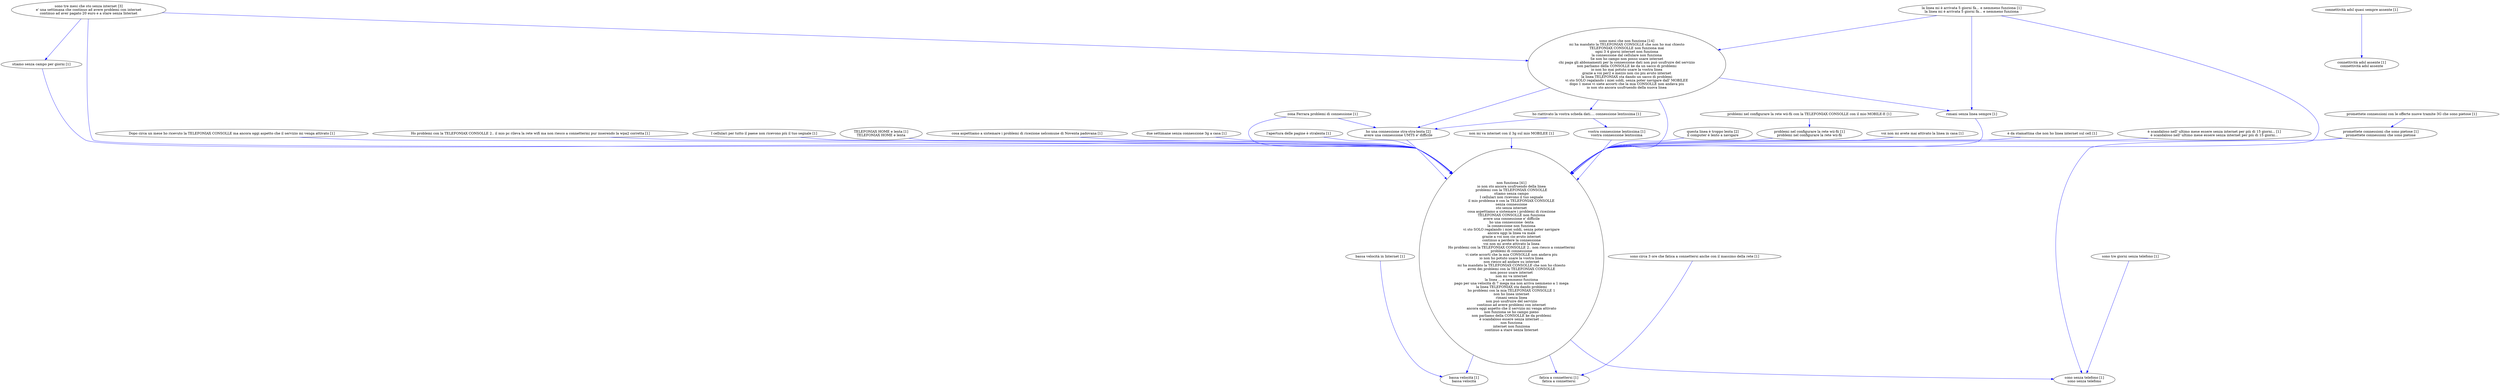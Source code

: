 digraph collapsedGraph {
"questa linea è troppo lenta [2]\nil computer è lento a navigare""sono mesi che non funziona [14]\nmi ha mandato la TELEFONIAX CONSOLLE che non ho mai chiesto\nTELEFONIAX CONSOLLE non funziona mai\nogni 3 4 giorni internet non funziona\nla connessione dal cellulare non funziona\nSe non ho campo non posso usare internet\nchi paga gli abbonamenti per la connessione dati non può usufruire del servizio\nnon parliamo della CONSOLLE ke da un sacco di problemi\nio non ho mai potuto usare la vostra linea\ngrazie a voi per2 e mezzo non cio piu avuto internet\nla linea TELEFONIAX sta dando un sacco di problemi\nvi sto SOLO regalando i miei soldi, senza poter navigare dall' MOBILEE\ndopo 1 mese vi siete accorti che la mia CONSOLLE non andava piu\nio non sto ancora usufruendo della nuova linea""sono tre mesi che sto senza internet [3]\ne' una settimana che continuo ad avere problemi con internet\ncontinuo ad aver pagato 20 euro e a stare senza Internet""ho una connessione stra-stra-lenta [2]\navere una connessione UMTS e' difficile""non funziona [41]\nio non sto ancora usufruendo della linea\nproblemi con la TELEFONIAX CONSOLLE\nstiamo senza campo\nI cellulari non ricevono il tuo segnale\nil mio problema è con la TELEFONIAX CONSOLLE\nsenza connessione\nsto senza internet\ncosa aspettiamo a sistemare i problemi di ricezione\nTELEFONIAX CONSOLLE non funziona\navere una connessione e' difficile\nho una connessione -lenta\nla connessione non funziona\nvi sto SOLO regalando i miei soldi, senza poter navigare\nancora oggi la linea va male\ngrazie a voi non cio avuto internet\ncontinuo a perdere la connessione\nvoi non mi avete attivato la linea\nHo problemi con la TELEFONIAX CONSOLLE 2.. non riesco a connettermi\nproblemi di connessione\nvi siete accorti che la mia CONSOLLE non andava piu\nio non ho potuto usare la vostra linea\nnon riesco ad andare su internet\nmi ha mandato la TELEFONIAX CONSOLLE che non ho chiesto\navrei dei problemi con la TELEFONIAX CONSOLLE\nnon posso usare internet\nnon mi va internet\nla linea ... e nemmeno funziona\npago per una velocità di 7 mega ma non arriva nemmeno a 1 mega\nla linea TELEFONIAX sta dando problemi\nho problemi con la mia TELEFONIAX CONSOLLE 1\nnon ho linea internet\nrimani senza linea\nnon può usufruire del servizio\ncontinuo ad avere problemi con internet\nancora oggi aspetto che il servizio mi venga attivato\nnon funziona se ho campo pieno\nnon parliamo della CONSOLLE ke da problemi\nè scandaloso essere senza internet ...\nnon funziona\ninternet non funziona\ncontinuo a stare senza Internet""Dopo circa un mese ho ricevuto la TELEFONIAX CONSOLLE ma ancora oggi aspetto che il servizio mi venga attivato [1]""Ho problemi con la TELEFONIAX CONSOLLE 2.. il mio pc rileva la rete wifi ma non riesco a connettermi pur inserendo la wpa2 corretta [1]""I cellulari per tutto il paese non ricevono più il tuo segnale [1]""TELEFONIAX HOME e lenta [1]\nTELEFONIAX HOME e lenta""bassa velocità [1]\nbassa velocità""bassa velocità in Internet [1]""connettività adsl assente [1]\nconnettività adsl assente""connettività adsl quasi sempre assente [1]""cosa aspettiamo a sistemare i problemi di ricezione nelcomune di Noventa padovana [1]""due settimane senza connessione 3g a casa [1]""vostra connessione lentissima [1]\nvostra connessione lentissima""ho riattivato la vostra scheda dati.... connessione lentissima [1]""l'apertura delle pagine è stralenta [1]""la linea mi è arrivata 5 giorni fà... e nemmeno funziona [1]\nla linea mi è arrivata 5 giorni fà... e nemmeno funziona""non mi va internet con il 3g sul mio MOBILEE [1]""problemi nel configurare la rete wii-fii [1]\nproblemi nel configurare la rete wii-fii""problemi nel configurare la rete wii-fii con la TELEFONIAX CONSOLLE con il mio MOBILE-E [1]""promettete connessioni che sono pietose [1]\npromettete connessioni che sono pietose""promettete connessioni con le offerte nuove tramite 3G che sono pietose [1]""rimani senza linea sempre [1]""fatica a connettersi [1]\nfatica a connettersi""sono circa 3 ore che fatica a connettersi anche con il massimo della rete [1]""sono senza telefono [1]\nsono senza telefono""sono tre giorni senza telefono [1]""stiamo senza campo per giorni [1]""voi non mi avete mai attivato la linea in casa [1]""zona Ferrara problemi di connessione [1]""è da stamattina che non ho linea internet sul cell [1]""è scandaloso nell' ultimo mese essere senza internet per più di 15 giorni... [1]\nè scandaloso nell' ultimo mese essere senza internet per più di 15 giorni...""Ho problemi con la TELEFONIAX CONSOLLE 2.. il mio pc rileva la rete wifi ma non riesco a connettermi pur inserendo la wpa2 corretta [1]" -> "non funziona [41]\nio non sto ancora usufruendo della linea\nproblemi con la TELEFONIAX CONSOLLE\nstiamo senza campo\nI cellulari non ricevono il tuo segnale\nil mio problema è con la TELEFONIAX CONSOLLE\nsenza connessione\nsto senza internet\ncosa aspettiamo a sistemare i problemi di ricezione\nTELEFONIAX CONSOLLE non funziona\navere una connessione e' difficile\nho una connessione -lenta\nla connessione non funziona\nvi sto SOLO regalando i miei soldi, senza poter navigare\nancora oggi la linea va male\ngrazie a voi non cio avuto internet\ncontinuo a perdere la connessione\nvoi non mi avete attivato la linea\nHo problemi con la TELEFONIAX CONSOLLE 2.. non riesco a connettermi\nproblemi di connessione\nvi siete accorti che la mia CONSOLLE non andava piu\nio non ho potuto usare la vostra linea\nnon riesco ad andare su internet\nmi ha mandato la TELEFONIAX CONSOLLE che non ho chiesto\navrei dei problemi con la TELEFONIAX CONSOLLE\nnon posso usare internet\nnon mi va internet\nla linea ... e nemmeno funziona\npago per una velocità di 7 mega ma non arriva nemmeno a 1 mega\nla linea TELEFONIAX sta dando problemi\nho problemi con la mia TELEFONIAX CONSOLLE 1\nnon ho linea internet\nrimani senza linea\nnon può usufruire del servizio\ncontinuo ad avere problemi con internet\nancora oggi aspetto che il servizio mi venga attivato\nnon funziona se ho campo pieno\nnon parliamo della CONSOLLE ke da problemi\nè scandaloso essere senza internet ...\nnon funziona\ninternet non funziona\ncontinuo a stare senza Internet" [color=blue]
"sono mesi che non funziona [14]\nmi ha mandato la TELEFONIAX CONSOLLE che non ho mai chiesto\nTELEFONIAX CONSOLLE non funziona mai\nogni 3 4 giorni internet non funziona\nla connessione dal cellulare non funziona\nSe non ho campo non posso usare internet\nchi paga gli abbonamenti per la connessione dati non può usufruire del servizio\nnon parliamo della CONSOLLE ke da un sacco di problemi\nio non ho mai potuto usare la vostra linea\ngrazie a voi per2 e mezzo non cio piu avuto internet\nla linea TELEFONIAX sta dando un sacco di problemi\nvi sto SOLO regalando i miei soldi, senza poter navigare dall' MOBILEE\ndopo 1 mese vi siete accorti che la mia CONSOLLE non andava piu\nio non sto ancora usufruendo della nuova linea" -> "non funziona [41]\nio non sto ancora usufruendo della linea\nproblemi con la TELEFONIAX CONSOLLE\nstiamo senza campo\nI cellulari non ricevono il tuo segnale\nil mio problema è con la TELEFONIAX CONSOLLE\nsenza connessione\nsto senza internet\ncosa aspettiamo a sistemare i problemi di ricezione\nTELEFONIAX CONSOLLE non funziona\navere una connessione e' difficile\nho una connessione -lenta\nla connessione non funziona\nvi sto SOLO regalando i miei soldi, senza poter navigare\nancora oggi la linea va male\ngrazie a voi non cio avuto internet\ncontinuo a perdere la connessione\nvoi non mi avete attivato la linea\nHo problemi con la TELEFONIAX CONSOLLE 2.. non riesco a connettermi\nproblemi di connessione\nvi siete accorti che la mia CONSOLLE non andava piu\nio non ho potuto usare la vostra linea\nnon riesco ad andare su internet\nmi ha mandato la TELEFONIAX CONSOLLE che non ho chiesto\navrei dei problemi con la TELEFONIAX CONSOLLE\nnon posso usare internet\nnon mi va internet\nla linea ... e nemmeno funziona\npago per una velocità di 7 mega ma non arriva nemmeno a 1 mega\nla linea TELEFONIAX sta dando problemi\nho problemi con la mia TELEFONIAX CONSOLLE 1\nnon ho linea internet\nrimani senza linea\nnon può usufruire del servizio\ncontinuo ad avere problemi con internet\nancora oggi aspetto che il servizio mi venga attivato\nnon funziona se ho campo pieno\nnon parliamo della CONSOLLE ke da problemi\nè scandaloso essere senza internet ...\nnon funziona\ninternet non funziona\ncontinuo a stare senza Internet" [color=blue]
"I cellulari per tutto il paese non ricevono più il tuo segnale [1]" -> "non funziona [41]\nio non sto ancora usufruendo della linea\nproblemi con la TELEFONIAX CONSOLLE\nstiamo senza campo\nI cellulari non ricevono il tuo segnale\nil mio problema è con la TELEFONIAX CONSOLLE\nsenza connessione\nsto senza internet\ncosa aspettiamo a sistemare i problemi di ricezione\nTELEFONIAX CONSOLLE non funziona\navere una connessione e' difficile\nho una connessione -lenta\nla connessione non funziona\nvi sto SOLO regalando i miei soldi, senza poter navigare\nancora oggi la linea va male\ngrazie a voi non cio avuto internet\ncontinuo a perdere la connessione\nvoi non mi avete attivato la linea\nHo problemi con la TELEFONIAX CONSOLLE 2.. non riesco a connettermi\nproblemi di connessione\nvi siete accorti che la mia CONSOLLE non andava piu\nio non ho potuto usare la vostra linea\nnon riesco ad andare su internet\nmi ha mandato la TELEFONIAX CONSOLLE che non ho chiesto\navrei dei problemi con la TELEFONIAX CONSOLLE\nnon posso usare internet\nnon mi va internet\nla linea ... e nemmeno funziona\npago per una velocità di 7 mega ma non arriva nemmeno a 1 mega\nla linea TELEFONIAX sta dando problemi\nho problemi con la mia TELEFONIAX CONSOLLE 1\nnon ho linea internet\nrimani senza linea\nnon può usufruire del servizio\ncontinuo ad avere problemi con internet\nancora oggi aspetto che il servizio mi venga attivato\nnon funziona se ho campo pieno\nnon parliamo della CONSOLLE ke da problemi\nè scandaloso essere senza internet ...\nnon funziona\ninternet non funziona\ncontinuo a stare senza Internet" [color=blue]
"TELEFONIAX HOME e lenta [1]\nTELEFONIAX HOME e lenta" -> "non funziona [41]\nio non sto ancora usufruendo della linea\nproblemi con la TELEFONIAX CONSOLLE\nstiamo senza campo\nI cellulari non ricevono il tuo segnale\nil mio problema è con la TELEFONIAX CONSOLLE\nsenza connessione\nsto senza internet\ncosa aspettiamo a sistemare i problemi di ricezione\nTELEFONIAX CONSOLLE non funziona\navere una connessione e' difficile\nho una connessione -lenta\nla connessione non funziona\nvi sto SOLO regalando i miei soldi, senza poter navigare\nancora oggi la linea va male\ngrazie a voi non cio avuto internet\ncontinuo a perdere la connessione\nvoi non mi avete attivato la linea\nHo problemi con la TELEFONIAX CONSOLLE 2.. non riesco a connettermi\nproblemi di connessione\nvi siete accorti che la mia CONSOLLE non andava piu\nio non ho potuto usare la vostra linea\nnon riesco ad andare su internet\nmi ha mandato la TELEFONIAX CONSOLLE che non ho chiesto\navrei dei problemi con la TELEFONIAX CONSOLLE\nnon posso usare internet\nnon mi va internet\nla linea ... e nemmeno funziona\npago per una velocità di 7 mega ma non arriva nemmeno a 1 mega\nla linea TELEFONIAX sta dando problemi\nho problemi con la mia TELEFONIAX CONSOLLE 1\nnon ho linea internet\nrimani senza linea\nnon può usufruire del servizio\ncontinuo ad avere problemi con internet\nancora oggi aspetto che il servizio mi venga attivato\nnon funziona se ho campo pieno\nnon parliamo della CONSOLLE ke da problemi\nè scandaloso essere senza internet ...\nnon funziona\ninternet non funziona\ncontinuo a stare senza Internet" [color=blue]
"Dopo circa un mese ho ricevuto la TELEFONIAX CONSOLLE ma ancora oggi aspetto che il servizio mi venga attivato [1]" -> "non funziona [41]\nio non sto ancora usufruendo della linea\nproblemi con la TELEFONIAX CONSOLLE\nstiamo senza campo\nI cellulari non ricevono il tuo segnale\nil mio problema è con la TELEFONIAX CONSOLLE\nsenza connessione\nsto senza internet\ncosa aspettiamo a sistemare i problemi di ricezione\nTELEFONIAX CONSOLLE non funziona\navere una connessione e' difficile\nho una connessione -lenta\nla connessione non funziona\nvi sto SOLO regalando i miei soldi, senza poter navigare\nancora oggi la linea va male\ngrazie a voi non cio avuto internet\ncontinuo a perdere la connessione\nvoi non mi avete attivato la linea\nHo problemi con la TELEFONIAX CONSOLLE 2.. non riesco a connettermi\nproblemi di connessione\nvi siete accorti che la mia CONSOLLE non andava piu\nio non ho potuto usare la vostra linea\nnon riesco ad andare su internet\nmi ha mandato la TELEFONIAX CONSOLLE che non ho chiesto\navrei dei problemi con la TELEFONIAX CONSOLLE\nnon posso usare internet\nnon mi va internet\nla linea ... e nemmeno funziona\npago per una velocità di 7 mega ma non arriva nemmeno a 1 mega\nla linea TELEFONIAX sta dando problemi\nho problemi con la mia TELEFONIAX CONSOLLE 1\nnon ho linea internet\nrimani senza linea\nnon può usufruire del servizio\ncontinuo ad avere problemi con internet\nancora oggi aspetto che il servizio mi venga attivato\nnon funziona se ho campo pieno\nnon parliamo della CONSOLLE ke da problemi\nè scandaloso essere senza internet ...\nnon funziona\ninternet non funziona\ncontinuo a stare senza Internet" [color=blue]
"bassa velocità in Internet [1]" -> "bassa velocità [1]\nbassa velocità" [color=blue]
"connettività adsl quasi sempre assente [1]" -> "connettività adsl assente [1]\nconnettività adsl assente" [color=blue]
"ho una connessione stra-stra-lenta [2]\navere una connessione UMTS e' difficile" -> "non funziona [41]\nio non sto ancora usufruendo della linea\nproblemi con la TELEFONIAX CONSOLLE\nstiamo senza campo\nI cellulari non ricevono il tuo segnale\nil mio problema è con la TELEFONIAX CONSOLLE\nsenza connessione\nsto senza internet\ncosa aspettiamo a sistemare i problemi di ricezione\nTELEFONIAX CONSOLLE non funziona\navere una connessione e' difficile\nho una connessione -lenta\nla connessione non funziona\nvi sto SOLO regalando i miei soldi, senza poter navigare\nancora oggi la linea va male\ngrazie a voi non cio avuto internet\ncontinuo a perdere la connessione\nvoi non mi avete attivato la linea\nHo problemi con la TELEFONIAX CONSOLLE 2.. non riesco a connettermi\nproblemi di connessione\nvi siete accorti che la mia CONSOLLE non andava piu\nio non ho potuto usare la vostra linea\nnon riesco ad andare su internet\nmi ha mandato la TELEFONIAX CONSOLLE che non ho chiesto\navrei dei problemi con la TELEFONIAX CONSOLLE\nnon posso usare internet\nnon mi va internet\nla linea ... e nemmeno funziona\npago per una velocità di 7 mega ma non arriva nemmeno a 1 mega\nla linea TELEFONIAX sta dando problemi\nho problemi con la mia TELEFONIAX CONSOLLE 1\nnon ho linea internet\nrimani senza linea\nnon può usufruire del servizio\ncontinuo ad avere problemi con internet\nancora oggi aspetto che il servizio mi venga attivato\nnon funziona se ho campo pieno\nnon parliamo della CONSOLLE ke da problemi\nè scandaloso essere senza internet ...\nnon funziona\ninternet non funziona\ncontinuo a stare senza Internet" [color=blue]
"sono tre mesi che sto senza internet [3]\ne' una settimana che continuo ad avere problemi con internet\ncontinuo ad aver pagato 20 euro e a stare senza Internet" -> "non funziona [41]\nio non sto ancora usufruendo della linea\nproblemi con la TELEFONIAX CONSOLLE\nstiamo senza campo\nI cellulari non ricevono il tuo segnale\nil mio problema è con la TELEFONIAX CONSOLLE\nsenza connessione\nsto senza internet\ncosa aspettiamo a sistemare i problemi di ricezione\nTELEFONIAX CONSOLLE non funziona\navere una connessione e' difficile\nho una connessione -lenta\nla connessione non funziona\nvi sto SOLO regalando i miei soldi, senza poter navigare\nancora oggi la linea va male\ngrazie a voi non cio avuto internet\ncontinuo a perdere la connessione\nvoi non mi avete attivato la linea\nHo problemi con la TELEFONIAX CONSOLLE 2.. non riesco a connettermi\nproblemi di connessione\nvi siete accorti che la mia CONSOLLE non andava piu\nio non ho potuto usare la vostra linea\nnon riesco ad andare su internet\nmi ha mandato la TELEFONIAX CONSOLLE che non ho chiesto\navrei dei problemi con la TELEFONIAX CONSOLLE\nnon posso usare internet\nnon mi va internet\nla linea ... e nemmeno funziona\npago per una velocità di 7 mega ma non arriva nemmeno a 1 mega\nla linea TELEFONIAX sta dando problemi\nho problemi con la mia TELEFONIAX CONSOLLE 1\nnon ho linea internet\nrimani senza linea\nnon può usufruire del servizio\ncontinuo ad avere problemi con internet\nancora oggi aspetto che il servizio mi venga attivato\nnon funziona se ho campo pieno\nnon parliamo della CONSOLLE ke da problemi\nè scandaloso essere senza internet ...\nnon funziona\ninternet non funziona\ncontinuo a stare senza Internet" [color=blue]
"cosa aspettiamo a sistemare i problemi di ricezione nelcomune di Noventa padovana [1]" -> "non funziona [41]\nio non sto ancora usufruendo della linea\nproblemi con la TELEFONIAX CONSOLLE\nstiamo senza campo\nI cellulari non ricevono il tuo segnale\nil mio problema è con la TELEFONIAX CONSOLLE\nsenza connessione\nsto senza internet\ncosa aspettiamo a sistemare i problemi di ricezione\nTELEFONIAX CONSOLLE non funziona\navere una connessione e' difficile\nho una connessione -lenta\nla connessione non funziona\nvi sto SOLO regalando i miei soldi, senza poter navigare\nancora oggi la linea va male\ngrazie a voi non cio avuto internet\ncontinuo a perdere la connessione\nvoi non mi avete attivato la linea\nHo problemi con la TELEFONIAX CONSOLLE 2.. non riesco a connettermi\nproblemi di connessione\nvi siete accorti che la mia CONSOLLE non andava piu\nio non ho potuto usare la vostra linea\nnon riesco ad andare su internet\nmi ha mandato la TELEFONIAX CONSOLLE che non ho chiesto\navrei dei problemi con la TELEFONIAX CONSOLLE\nnon posso usare internet\nnon mi va internet\nla linea ... e nemmeno funziona\npago per una velocità di 7 mega ma non arriva nemmeno a 1 mega\nla linea TELEFONIAX sta dando problemi\nho problemi con la mia TELEFONIAX CONSOLLE 1\nnon ho linea internet\nrimani senza linea\nnon può usufruire del servizio\ncontinuo ad avere problemi con internet\nancora oggi aspetto che il servizio mi venga attivato\nnon funziona se ho campo pieno\nnon parliamo della CONSOLLE ke da problemi\nè scandaloso essere senza internet ...\nnon funziona\ninternet non funziona\ncontinuo a stare senza Internet" [color=blue]
"due settimane senza connessione 3g a casa [1]" -> "non funziona [41]\nio non sto ancora usufruendo della linea\nproblemi con la TELEFONIAX CONSOLLE\nstiamo senza campo\nI cellulari non ricevono il tuo segnale\nil mio problema è con la TELEFONIAX CONSOLLE\nsenza connessione\nsto senza internet\ncosa aspettiamo a sistemare i problemi di ricezione\nTELEFONIAX CONSOLLE non funziona\navere una connessione e' difficile\nho una connessione -lenta\nla connessione non funziona\nvi sto SOLO regalando i miei soldi, senza poter navigare\nancora oggi la linea va male\ngrazie a voi non cio avuto internet\ncontinuo a perdere la connessione\nvoi non mi avete attivato la linea\nHo problemi con la TELEFONIAX CONSOLLE 2.. non riesco a connettermi\nproblemi di connessione\nvi siete accorti che la mia CONSOLLE non andava piu\nio non ho potuto usare la vostra linea\nnon riesco ad andare su internet\nmi ha mandato la TELEFONIAX CONSOLLE che non ho chiesto\navrei dei problemi con la TELEFONIAX CONSOLLE\nnon posso usare internet\nnon mi va internet\nla linea ... e nemmeno funziona\npago per una velocità di 7 mega ma non arriva nemmeno a 1 mega\nla linea TELEFONIAX sta dando problemi\nho problemi con la mia TELEFONIAX CONSOLLE 1\nnon ho linea internet\nrimani senza linea\nnon può usufruire del servizio\ncontinuo ad avere problemi con internet\nancora oggi aspetto che il servizio mi venga attivato\nnon funziona se ho campo pieno\nnon parliamo della CONSOLLE ke da problemi\nè scandaloso essere senza internet ...\nnon funziona\ninternet non funziona\ncontinuo a stare senza Internet" [color=blue]
"ho riattivato la vostra scheda dati.... connessione lentissima [1]" -> "vostra connessione lentissima [1]\nvostra connessione lentissima" [color=blue]
"vostra connessione lentissima [1]\nvostra connessione lentissima" -> "non funziona [41]\nio non sto ancora usufruendo della linea\nproblemi con la TELEFONIAX CONSOLLE\nstiamo senza campo\nI cellulari non ricevono il tuo segnale\nil mio problema è con la TELEFONIAX CONSOLLE\nsenza connessione\nsto senza internet\ncosa aspettiamo a sistemare i problemi di ricezione\nTELEFONIAX CONSOLLE non funziona\navere una connessione e' difficile\nho una connessione -lenta\nla connessione non funziona\nvi sto SOLO regalando i miei soldi, senza poter navigare\nancora oggi la linea va male\ngrazie a voi non cio avuto internet\ncontinuo a perdere la connessione\nvoi non mi avete attivato la linea\nHo problemi con la TELEFONIAX CONSOLLE 2.. non riesco a connettermi\nproblemi di connessione\nvi siete accorti che la mia CONSOLLE non andava piu\nio non ho potuto usare la vostra linea\nnon riesco ad andare su internet\nmi ha mandato la TELEFONIAX CONSOLLE che non ho chiesto\navrei dei problemi con la TELEFONIAX CONSOLLE\nnon posso usare internet\nnon mi va internet\nla linea ... e nemmeno funziona\npago per una velocità di 7 mega ma non arriva nemmeno a 1 mega\nla linea TELEFONIAX sta dando problemi\nho problemi con la mia TELEFONIAX CONSOLLE 1\nnon ho linea internet\nrimani senza linea\nnon può usufruire del servizio\ncontinuo ad avere problemi con internet\nancora oggi aspetto che il servizio mi venga attivato\nnon funziona se ho campo pieno\nnon parliamo della CONSOLLE ke da problemi\nè scandaloso essere senza internet ...\nnon funziona\ninternet non funziona\ncontinuo a stare senza Internet" [color=blue]
"ho riattivato la vostra scheda dati.... connessione lentissima [1]" -> "ho una connessione stra-stra-lenta [2]\navere una connessione UMTS e' difficile" [color=blue]
"sono mesi che non funziona [14]\nmi ha mandato la TELEFONIAX CONSOLLE che non ho mai chiesto\nTELEFONIAX CONSOLLE non funziona mai\nogni 3 4 giorni internet non funziona\nla connessione dal cellulare non funziona\nSe non ho campo non posso usare internet\nchi paga gli abbonamenti per la connessione dati non può usufruire del servizio\nnon parliamo della CONSOLLE ke da un sacco di problemi\nio non ho mai potuto usare la vostra linea\ngrazie a voi per2 e mezzo non cio piu avuto internet\nla linea TELEFONIAX sta dando un sacco di problemi\nvi sto SOLO regalando i miei soldi, senza poter navigare dall' MOBILEE\ndopo 1 mese vi siete accorti che la mia CONSOLLE non andava piu\nio non sto ancora usufruendo della nuova linea" -> "ho riattivato la vostra scheda dati.... connessione lentissima [1]" [color=blue]
"la linea mi è arrivata 5 giorni fà... e nemmeno funziona [1]\nla linea mi è arrivata 5 giorni fà... e nemmeno funziona" -> "non funziona [41]\nio non sto ancora usufruendo della linea\nproblemi con la TELEFONIAX CONSOLLE\nstiamo senza campo\nI cellulari non ricevono il tuo segnale\nil mio problema è con la TELEFONIAX CONSOLLE\nsenza connessione\nsto senza internet\ncosa aspettiamo a sistemare i problemi di ricezione\nTELEFONIAX CONSOLLE non funziona\navere una connessione e' difficile\nho una connessione -lenta\nla connessione non funziona\nvi sto SOLO regalando i miei soldi, senza poter navigare\nancora oggi la linea va male\ngrazie a voi non cio avuto internet\ncontinuo a perdere la connessione\nvoi non mi avete attivato la linea\nHo problemi con la TELEFONIAX CONSOLLE 2.. non riesco a connettermi\nproblemi di connessione\nvi siete accorti che la mia CONSOLLE non andava piu\nio non ho potuto usare la vostra linea\nnon riesco ad andare su internet\nmi ha mandato la TELEFONIAX CONSOLLE che non ho chiesto\navrei dei problemi con la TELEFONIAX CONSOLLE\nnon posso usare internet\nnon mi va internet\nla linea ... e nemmeno funziona\npago per una velocità di 7 mega ma non arriva nemmeno a 1 mega\nla linea TELEFONIAX sta dando problemi\nho problemi con la mia TELEFONIAX CONSOLLE 1\nnon ho linea internet\nrimani senza linea\nnon può usufruire del servizio\ncontinuo ad avere problemi con internet\nancora oggi aspetto che il servizio mi venga attivato\nnon funziona se ho campo pieno\nnon parliamo della CONSOLLE ke da problemi\nè scandaloso essere senza internet ...\nnon funziona\ninternet non funziona\ncontinuo a stare senza Internet" [color=blue]
"sono mesi che non funziona [14]\nmi ha mandato la TELEFONIAX CONSOLLE che non ho mai chiesto\nTELEFONIAX CONSOLLE non funziona mai\nogni 3 4 giorni internet non funziona\nla connessione dal cellulare non funziona\nSe non ho campo non posso usare internet\nchi paga gli abbonamenti per la connessione dati non può usufruire del servizio\nnon parliamo della CONSOLLE ke da un sacco di problemi\nio non ho mai potuto usare la vostra linea\ngrazie a voi per2 e mezzo non cio piu avuto internet\nla linea TELEFONIAX sta dando un sacco di problemi\nvi sto SOLO regalando i miei soldi, senza poter navigare dall' MOBILEE\ndopo 1 mese vi siete accorti che la mia CONSOLLE non andava piu\nio non sto ancora usufruendo della nuova linea" -> "ho una connessione stra-stra-lenta [2]\navere una connessione UMTS e' difficile" [color=blue]
"la linea mi è arrivata 5 giorni fà... e nemmeno funziona [1]\nla linea mi è arrivata 5 giorni fà... e nemmeno funziona" -> "sono mesi che non funziona [14]\nmi ha mandato la TELEFONIAX CONSOLLE che non ho mai chiesto\nTELEFONIAX CONSOLLE non funziona mai\nogni 3 4 giorni internet non funziona\nla connessione dal cellulare non funziona\nSe non ho campo non posso usare internet\nchi paga gli abbonamenti per la connessione dati non può usufruire del servizio\nnon parliamo della CONSOLLE ke da un sacco di problemi\nio non ho mai potuto usare la vostra linea\ngrazie a voi per2 e mezzo non cio piu avuto internet\nla linea TELEFONIAX sta dando un sacco di problemi\nvi sto SOLO regalando i miei soldi, senza poter navigare dall' MOBILEE\ndopo 1 mese vi siete accorti che la mia CONSOLLE non andava piu\nio non sto ancora usufruendo della nuova linea" [color=blue]
"sono tre mesi che sto senza internet [3]\ne' una settimana che continuo ad avere problemi con internet\ncontinuo ad aver pagato 20 euro e a stare senza Internet" -> "sono mesi che non funziona [14]\nmi ha mandato la TELEFONIAX CONSOLLE che non ho mai chiesto\nTELEFONIAX CONSOLLE non funziona mai\nogni 3 4 giorni internet non funziona\nla connessione dal cellulare non funziona\nSe non ho campo non posso usare internet\nchi paga gli abbonamenti per la connessione dati non può usufruire del servizio\nnon parliamo della CONSOLLE ke da un sacco di problemi\nio non ho mai potuto usare la vostra linea\ngrazie a voi per2 e mezzo non cio piu avuto internet\nla linea TELEFONIAX sta dando un sacco di problemi\nvi sto SOLO regalando i miei soldi, senza poter navigare dall' MOBILEE\ndopo 1 mese vi siete accorti che la mia CONSOLLE non andava piu\nio non sto ancora usufruendo della nuova linea" [color=blue]
"non mi va internet con il 3g sul mio MOBILEE [1]" -> "non funziona [41]\nio non sto ancora usufruendo della linea\nproblemi con la TELEFONIAX CONSOLLE\nstiamo senza campo\nI cellulari non ricevono il tuo segnale\nil mio problema è con la TELEFONIAX CONSOLLE\nsenza connessione\nsto senza internet\ncosa aspettiamo a sistemare i problemi di ricezione\nTELEFONIAX CONSOLLE non funziona\navere una connessione e' difficile\nho una connessione -lenta\nla connessione non funziona\nvi sto SOLO regalando i miei soldi, senza poter navigare\nancora oggi la linea va male\ngrazie a voi non cio avuto internet\ncontinuo a perdere la connessione\nvoi non mi avete attivato la linea\nHo problemi con la TELEFONIAX CONSOLLE 2.. non riesco a connettermi\nproblemi di connessione\nvi siete accorti che la mia CONSOLLE non andava piu\nio non ho potuto usare la vostra linea\nnon riesco ad andare su internet\nmi ha mandato la TELEFONIAX CONSOLLE che non ho chiesto\navrei dei problemi con la TELEFONIAX CONSOLLE\nnon posso usare internet\nnon mi va internet\nla linea ... e nemmeno funziona\npago per una velocità di 7 mega ma non arriva nemmeno a 1 mega\nla linea TELEFONIAX sta dando problemi\nho problemi con la mia TELEFONIAX CONSOLLE 1\nnon ho linea internet\nrimani senza linea\nnon può usufruire del servizio\ncontinuo ad avere problemi con internet\nancora oggi aspetto che il servizio mi venga attivato\nnon funziona se ho campo pieno\nnon parliamo della CONSOLLE ke da problemi\nè scandaloso essere senza internet ...\nnon funziona\ninternet non funziona\ncontinuo a stare senza Internet" [color=blue]
"non funziona [41]\nio non sto ancora usufruendo della linea\nproblemi con la TELEFONIAX CONSOLLE\nstiamo senza campo\nI cellulari non ricevono il tuo segnale\nil mio problema è con la TELEFONIAX CONSOLLE\nsenza connessione\nsto senza internet\ncosa aspettiamo a sistemare i problemi di ricezione\nTELEFONIAX CONSOLLE non funziona\navere una connessione e' difficile\nho una connessione -lenta\nla connessione non funziona\nvi sto SOLO regalando i miei soldi, senza poter navigare\nancora oggi la linea va male\ngrazie a voi non cio avuto internet\ncontinuo a perdere la connessione\nvoi non mi avete attivato la linea\nHo problemi con la TELEFONIAX CONSOLLE 2.. non riesco a connettermi\nproblemi di connessione\nvi siete accorti che la mia CONSOLLE non andava piu\nio non ho potuto usare la vostra linea\nnon riesco ad andare su internet\nmi ha mandato la TELEFONIAX CONSOLLE che non ho chiesto\navrei dei problemi con la TELEFONIAX CONSOLLE\nnon posso usare internet\nnon mi va internet\nla linea ... e nemmeno funziona\npago per una velocità di 7 mega ma non arriva nemmeno a 1 mega\nla linea TELEFONIAX sta dando problemi\nho problemi con la mia TELEFONIAX CONSOLLE 1\nnon ho linea internet\nrimani senza linea\nnon può usufruire del servizio\ncontinuo ad avere problemi con internet\nancora oggi aspetto che il servizio mi venga attivato\nnon funziona se ho campo pieno\nnon parliamo della CONSOLLE ke da problemi\nè scandaloso essere senza internet ...\nnon funziona\ninternet non funziona\ncontinuo a stare senza Internet" -> "bassa velocità [1]\nbassa velocità" [color=blue]
"problemi nel configurare la rete wii-fii con la TELEFONIAX CONSOLLE con il mio MOBILE-E [1]" -> "problemi nel configurare la rete wii-fii [1]\nproblemi nel configurare la rete wii-fii" [color=blue]
"promettete connessioni con le offerte nuove tramite 3G che sono pietose [1]" -> "promettete connessioni che sono pietose [1]\npromettete connessioni che sono pietose" [color=blue]
"promettete connessioni che sono pietose [1]\npromettete connessioni che sono pietose" -> "non funziona [41]\nio non sto ancora usufruendo della linea\nproblemi con la TELEFONIAX CONSOLLE\nstiamo senza campo\nI cellulari non ricevono il tuo segnale\nil mio problema è con la TELEFONIAX CONSOLLE\nsenza connessione\nsto senza internet\ncosa aspettiamo a sistemare i problemi di ricezione\nTELEFONIAX CONSOLLE non funziona\navere una connessione e' difficile\nho una connessione -lenta\nla connessione non funziona\nvi sto SOLO regalando i miei soldi, senza poter navigare\nancora oggi la linea va male\ngrazie a voi non cio avuto internet\ncontinuo a perdere la connessione\nvoi non mi avete attivato la linea\nHo problemi con la TELEFONIAX CONSOLLE 2.. non riesco a connettermi\nproblemi di connessione\nvi siete accorti che la mia CONSOLLE non andava piu\nio non ho potuto usare la vostra linea\nnon riesco ad andare su internet\nmi ha mandato la TELEFONIAX CONSOLLE che non ho chiesto\navrei dei problemi con la TELEFONIAX CONSOLLE\nnon posso usare internet\nnon mi va internet\nla linea ... e nemmeno funziona\npago per una velocità di 7 mega ma non arriva nemmeno a 1 mega\nla linea TELEFONIAX sta dando problemi\nho problemi con la mia TELEFONIAX CONSOLLE 1\nnon ho linea internet\nrimani senza linea\nnon può usufruire del servizio\ncontinuo ad avere problemi con internet\nancora oggi aspetto che il servizio mi venga attivato\nnon funziona se ho campo pieno\nnon parliamo della CONSOLLE ke da problemi\nè scandaloso essere senza internet ...\nnon funziona\ninternet non funziona\ncontinuo a stare senza Internet" [color=blue]
"questa linea è troppo lenta [2]\nil computer è lento a navigare" -> "non funziona [41]\nio non sto ancora usufruendo della linea\nproblemi con la TELEFONIAX CONSOLLE\nstiamo senza campo\nI cellulari non ricevono il tuo segnale\nil mio problema è con la TELEFONIAX CONSOLLE\nsenza connessione\nsto senza internet\ncosa aspettiamo a sistemare i problemi di ricezione\nTELEFONIAX CONSOLLE non funziona\navere una connessione e' difficile\nho una connessione -lenta\nla connessione non funziona\nvi sto SOLO regalando i miei soldi, senza poter navigare\nancora oggi la linea va male\ngrazie a voi non cio avuto internet\ncontinuo a perdere la connessione\nvoi non mi avete attivato la linea\nHo problemi con la TELEFONIAX CONSOLLE 2.. non riesco a connettermi\nproblemi di connessione\nvi siete accorti che la mia CONSOLLE non andava piu\nio non ho potuto usare la vostra linea\nnon riesco ad andare su internet\nmi ha mandato la TELEFONIAX CONSOLLE che non ho chiesto\navrei dei problemi con la TELEFONIAX CONSOLLE\nnon posso usare internet\nnon mi va internet\nla linea ... e nemmeno funziona\npago per una velocità di 7 mega ma non arriva nemmeno a 1 mega\nla linea TELEFONIAX sta dando problemi\nho problemi con la mia TELEFONIAX CONSOLLE 1\nnon ho linea internet\nrimani senza linea\nnon può usufruire del servizio\ncontinuo ad avere problemi con internet\nancora oggi aspetto che il servizio mi venga attivato\nnon funziona se ho campo pieno\nnon parliamo della CONSOLLE ke da problemi\nè scandaloso essere senza internet ...\nnon funziona\ninternet non funziona\ncontinuo a stare senza Internet" [color=blue]
"rimani senza linea sempre [1]" -> "non funziona [41]\nio non sto ancora usufruendo della linea\nproblemi con la TELEFONIAX CONSOLLE\nstiamo senza campo\nI cellulari non ricevono il tuo segnale\nil mio problema è con la TELEFONIAX CONSOLLE\nsenza connessione\nsto senza internet\ncosa aspettiamo a sistemare i problemi di ricezione\nTELEFONIAX CONSOLLE non funziona\navere una connessione e' difficile\nho una connessione -lenta\nla connessione non funziona\nvi sto SOLO regalando i miei soldi, senza poter navigare\nancora oggi la linea va male\ngrazie a voi non cio avuto internet\ncontinuo a perdere la connessione\nvoi non mi avete attivato la linea\nHo problemi con la TELEFONIAX CONSOLLE 2.. non riesco a connettermi\nproblemi di connessione\nvi siete accorti che la mia CONSOLLE non andava piu\nio non ho potuto usare la vostra linea\nnon riesco ad andare su internet\nmi ha mandato la TELEFONIAX CONSOLLE che non ho chiesto\navrei dei problemi con la TELEFONIAX CONSOLLE\nnon posso usare internet\nnon mi va internet\nla linea ... e nemmeno funziona\npago per una velocità di 7 mega ma non arriva nemmeno a 1 mega\nla linea TELEFONIAX sta dando problemi\nho problemi con la mia TELEFONIAX CONSOLLE 1\nnon ho linea internet\nrimani senza linea\nnon può usufruire del servizio\ncontinuo ad avere problemi con internet\nancora oggi aspetto che il servizio mi venga attivato\nnon funziona se ho campo pieno\nnon parliamo della CONSOLLE ke da problemi\nè scandaloso essere senza internet ...\nnon funziona\ninternet non funziona\ncontinuo a stare senza Internet" [color=blue]
"sono mesi che non funziona [14]\nmi ha mandato la TELEFONIAX CONSOLLE che non ho mai chiesto\nTELEFONIAX CONSOLLE non funziona mai\nogni 3 4 giorni internet non funziona\nla connessione dal cellulare non funziona\nSe non ho campo non posso usare internet\nchi paga gli abbonamenti per la connessione dati non può usufruire del servizio\nnon parliamo della CONSOLLE ke da un sacco di problemi\nio non ho mai potuto usare la vostra linea\ngrazie a voi per2 e mezzo non cio piu avuto internet\nla linea TELEFONIAX sta dando un sacco di problemi\nvi sto SOLO regalando i miei soldi, senza poter navigare dall' MOBILEE\ndopo 1 mese vi siete accorti che la mia CONSOLLE non andava piu\nio non sto ancora usufruendo della nuova linea" -> "rimani senza linea sempre [1]" [color=blue]
"la linea mi è arrivata 5 giorni fà... e nemmeno funziona [1]\nla linea mi è arrivata 5 giorni fà... e nemmeno funziona" -> "rimani senza linea sempre [1]" [color=blue]
"sono circa 3 ore che fatica a connettersi anche con il massimo della rete [1]" -> "fatica a connettersi [1]\nfatica a connettersi" [color=blue]
"non funziona [41]\nio non sto ancora usufruendo della linea\nproblemi con la TELEFONIAX CONSOLLE\nstiamo senza campo\nI cellulari non ricevono il tuo segnale\nil mio problema è con la TELEFONIAX CONSOLLE\nsenza connessione\nsto senza internet\ncosa aspettiamo a sistemare i problemi di ricezione\nTELEFONIAX CONSOLLE non funziona\navere una connessione e' difficile\nho una connessione -lenta\nla connessione non funziona\nvi sto SOLO regalando i miei soldi, senza poter navigare\nancora oggi la linea va male\ngrazie a voi non cio avuto internet\ncontinuo a perdere la connessione\nvoi non mi avete attivato la linea\nHo problemi con la TELEFONIAX CONSOLLE 2.. non riesco a connettermi\nproblemi di connessione\nvi siete accorti che la mia CONSOLLE non andava piu\nio non ho potuto usare la vostra linea\nnon riesco ad andare su internet\nmi ha mandato la TELEFONIAX CONSOLLE che non ho chiesto\navrei dei problemi con la TELEFONIAX CONSOLLE\nnon posso usare internet\nnon mi va internet\nla linea ... e nemmeno funziona\npago per una velocità di 7 mega ma non arriva nemmeno a 1 mega\nla linea TELEFONIAX sta dando problemi\nho problemi con la mia TELEFONIAX CONSOLLE 1\nnon ho linea internet\nrimani senza linea\nnon può usufruire del servizio\ncontinuo ad avere problemi con internet\nancora oggi aspetto che il servizio mi venga attivato\nnon funziona se ho campo pieno\nnon parliamo della CONSOLLE ke da problemi\nè scandaloso essere senza internet ...\nnon funziona\ninternet non funziona\ncontinuo a stare senza Internet" -> "fatica a connettersi [1]\nfatica a connettersi" [color=blue]
"sono tre giorni senza telefono [1]" -> "sono senza telefono [1]\nsono senza telefono" [color=blue]
"non funziona [41]\nio non sto ancora usufruendo della linea\nproblemi con la TELEFONIAX CONSOLLE\nstiamo senza campo\nI cellulari non ricevono il tuo segnale\nil mio problema è con la TELEFONIAX CONSOLLE\nsenza connessione\nsto senza internet\ncosa aspettiamo a sistemare i problemi di ricezione\nTELEFONIAX CONSOLLE non funziona\navere una connessione e' difficile\nho una connessione -lenta\nla connessione non funziona\nvi sto SOLO regalando i miei soldi, senza poter navigare\nancora oggi la linea va male\ngrazie a voi non cio avuto internet\ncontinuo a perdere la connessione\nvoi non mi avete attivato la linea\nHo problemi con la TELEFONIAX CONSOLLE 2.. non riesco a connettermi\nproblemi di connessione\nvi siete accorti che la mia CONSOLLE non andava piu\nio non ho potuto usare la vostra linea\nnon riesco ad andare su internet\nmi ha mandato la TELEFONIAX CONSOLLE che non ho chiesto\navrei dei problemi con la TELEFONIAX CONSOLLE\nnon posso usare internet\nnon mi va internet\nla linea ... e nemmeno funziona\npago per una velocità di 7 mega ma non arriva nemmeno a 1 mega\nla linea TELEFONIAX sta dando problemi\nho problemi con la mia TELEFONIAX CONSOLLE 1\nnon ho linea internet\nrimani senza linea\nnon può usufruire del servizio\ncontinuo ad avere problemi con internet\nancora oggi aspetto che il servizio mi venga attivato\nnon funziona se ho campo pieno\nnon parliamo della CONSOLLE ke da problemi\nè scandaloso essere senza internet ...\nnon funziona\ninternet non funziona\ncontinuo a stare senza Internet" -> "sono senza telefono [1]\nsono senza telefono" [color=blue]
"promettete connessioni che sono pietose [1]\npromettete connessioni che sono pietose" -> "sono senza telefono [1]\nsono senza telefono" [color=blue]
"stiamo senza campo per giorni [1]" -> "non funziona [41]\nio non sto ancora usufruendo della linea\nproblemi con la TELEFONIAX CONSOLLE\nstiamo senza campo\nI cellulari non ricevono il tuo segnale\nil mio problema è con la TELEFONIAX CONSOLLE\nsenza connessione\nsto senza internet\ncosa aspettiamo a sistemare i problemi di ricezione\nTELEFONIAX CONSOLLE non funziona\navere una connessione e' difficile\nho una connessione -lenta\nla connessione non funziona\nvi sto SOLO regalando i miei soldi, senza poter navigare\nancora oggi la linea va male\ngrazie a voi non cio avuto internet\ncontinuo a perdere la connessione\nvoi non mi avete attivato la linea\nHo problemi con la TELEFONIAX CONSOLLE 2.. non riesco a connettermi\nproblemi di connessione\nvi siete accorti che la mia CONSOLLE non andava piu\nio non ho potuto usare la vostra linea\nnon riesco ad andare su internet\nmi ha mandato la TELEFONIAX CONSOLLE che non ho chiesto\navrei dei problemi con la TELEFONIAX CONSOLLE\nnon posso usare internet\nnon mi va internet\nla linea ... e nemmeno funziona\npago per una velocità di 7 mega ma non arriva nemmeno a 1 mega\nla linea TELEFONIAX sta dando problemi\nho problemi con la mia TELEFONIAX CONSOLLE 1\nnon ho linea internet\nrimani senza linea\nnon può usufruire del servizio\ncontinuo ad avere problemi con internet\nancora oggi aspetto che il servizio mi venga attivato\nnon funziona se ho campo pieno\nnon parliamo della CONSOLLE ke da problemi\nè scandaloso essere senza internet ...\nnon funziona\ninternet non funziona\ncontinuo a stare senza Internet" [color=blue]
"sono tre mesi che sto senza internet [3]\ne' una settimana che continuo ad avere problemi con internet\ncontinuo ad aver pagato 20 euro e a stare senza Internet" -> "stiamo senza campo per giorni [1]" [color=blue]
"voi non mi avete mai attivato la linea in casa [1]" -> "non funziona [41]\nio non sto ancora usufruendo della linea\nproblemi con la TELEFONIAX CONSOLLE\nstiamo senza campo\nI cellulari non ricevono il tuo segnale\nil mio problema è con la TELEFONIAX CONSOLLE\nsenza connessione\nsto senza internet\ncosa aspettiamo a sistemare i problemi di ricezione\nTELEFONIAX CONSOLLE non funziona\navere una connessione e' difficile\nho una connessione -lenta\nla connessione non funziona\nvi sto SOLO regalando i miei soldi, senza poter navigare\nancora oggi la linea va male\ngrazie a voi non cio avuto internet\ncontinuo a perdere la connessione\nvoi non mi avete attivato la linea\nHo problemi con la TELEFONIAX CONSOLLE 2.. non riesco a connettermi\nproblemi di connessione\nvi siete accorti che la mia CONSOLLE non andava piu\nio non ho potuto usare la vostra linea\nnon riesco ad andare su internet\nmi ha mandato la TELEFONIAX CONSOLLE che non ho chiesto\navrei dei problemi con la TELEFONIAX CONSOLLE\nnon posso usare internet\nnon mi va internet\nla linea ... e nemmeno funziona\npago per una velocità di 7 mega ma non arriva nemmeno a 1 mega\nla linea TELEFONIAX sta dando problemi\nho problemi con la mia TELEFONIAX CONSOLLE 1\nnon ho linea internet\nrimani senza linea\nnon può usufruire del servizio\ncontinuo ad avere problemi con internet\nancora oggi aspetto che il servizio mi venga attivato\nnon funziona se ho campo pieno\nnon parliamo della CONSOLLE ke da problemi\nè scandaloso essere senza internet ...\nnon funziona\ninternet non funziona\ncontinuo a stare senza Internet" [color=blue]
"zona Ferrara problemi di connessione [1]" -> "non funziona [41]\nio non sto ancora usufruendo della linea\nproblemi con la TELEFONIAX CONSOLLE\nstiamo senza campo\nI cellulari non ricevono il tuo segnale\nil mio problema è con la TELEFONIAX CONSOLLE\nsenza connessione\nsto senza internet\ncosa aspettiamo a sistemare i problemi di ricezione\nTELEFONIAX CONSOLLE non funziona\navere una connessione e' difficile\nho una connessione -lenta\nla connessione non funziona\nvi sto SOLO regalando i miei soldi, senza poter navigare\nancora oggi la linea va male\ngrazie a voi non cio avuto internet\ncontinuo a perdere la connessione\nvoi non mi avete attivato la linea\nHo problemi con la TELEFONIAX CONSOLLE 2.. non riesco a connettermi\nproblemi di connessione\nvi siete accorti che la mia CONSOLLE non andava piu\nio non ho potuto usare la vostra linea\nnon riesco ad andare su internet\nmi ha mandato la TELEFONIAX CONSOLLE che non ho chiesto\navrei dei problemi con la TELEFONIAX CONSOLLE\nnon posso usare internet\nnon mi va internet\nla linea ... e nemmeno funziona\npago per una velocità di 7 mega ma non arriva nemmeno a 1 mega\nla linea TELEFONIAX sta dando problemi\nho problemi con la mia TELEFONIAX CONSOLLE 1\nnon ho linea internet\nrimani senza linea\nnon può usufruire del servizio\ncontinuo ad avere problemi con internet\nancora oggi aspetto che il servizio mi venga attivato\nnon funziona se ho campo pieno\nnon parliamo della CONSOLLE ke da problemi\nè scandaloso essere senza internet ...\nnon funziona\ninternet non funziona\ncontinuo a stare senza Internet" [color=blue]
"zona Ferrara problemi di connessione [1]" -> "ho una connessione stra-stra-lenta [2]\navere una connessione UMTS e' difficile" [color=blue]
"problemi nel configurare la rete wii-fii [1]\nproblemi nel configurare la rete wii-fii" -> "non funziona [41]\nio non sto ancora usufruendo della linea\nproblemi con la TELEFONIAX CONSOLLE\nstiamo senza campo\nI cellulari non ricevono il tuo segnale\nil mio problema è con la TELEFONIAX CONSOLLE\nsenza connessione\nsto senza internet\ncosa aspettiamo a sistemare i problemi di ricezione\nTELEFONIAX CONSOLLE non funziona\navere una connessione e' difficile\nho una connessione -lenta\nla connessione non funziona\nvi sto SOLO regalando i miei soldi, senza poter navigare\nancora oggi la linea va male\ngrazie a voi non cio avuto internet\ncontinuo a perdere la connessione\nvoi non mi avete attivato la linea\nHo problemi con la TELEFONIAX CONSOLLE 2.. non riesco a connettermi\nproblemi di connessione\nvi siete accorti che la mia CONSOLLE non andava piu\nio non ho potuto usare la vostra linea\nnon riesco ad andare su internet\nmi ha mandato la TELEFONIAX CONSOLLE che non ho chiesto\navrei dei problemi con la TELEFONIAX CONSOLLE\nnon posso usare internet\nnon mi va internet\nla linea ... e nemmeno funziona\npago per una velocità di 7 mega ma non arriva nemmeno a 1 mega\nla linea TELEFONIAX sta dando problemi\nho problemi con la mia TELEFONIAX CONSOLLE 1\nnon ho linea internet\nrimani senza linea\nnon può usufruire del servizio\ncontinuo ad avere problemi con internet\nancora oggi aspetto che il servizio mi venga attivato\nnon funziona se ho campo pieno\nnon parliamo della CONSOLLE ke da problemi\nè scandaloso essere senza internet ...\nnon funziona\ninternet non funziona\ncontinuo a stare senza Internet" [color=blue]
"è da stamattina che non ho linea internet sul cell [1]" -> "non funziona [41]\nio non sto ancora usufruendo della linea\nproblemi con la TELEFONIAX CONSOLLE\nstiamo senza campo\nI cellulari non ricevono il tuo segnale\nil mio problema è con la TELEFONIAX CONSOLLE\nsenza connessione\nsto senza internet\ncosa aspettiamo a sistemare i problemi di ricezione\nTELEFONIAX CONSOLLE non funziona\navere una connessione e' difficile\nho una connessione -lenta\nla connessione non funziona\nvi sto SOLO regalando i miei soldi, senza poter navigare\nancora oggi la linea va male\ngrazie a voi non cio avuto internet\ncontinuo a perdere la connessione\nvoi non mi avete attivato la linea\nHo problemi con la TELEFONIAX CONSOLLE 2.. non riesco a connettermi\nproblemi di connessione\nvi siete accorti che la mia CONSOLLE non andava piu\nio non ho potuto usare la vostra linea\nnon riesco ad andare su internet\nmi ha mandato la TELEFONIAX CONSOLLE che non ho chiesto\navrei dei problemi con la TELEFONIAX CONSOLLE\nnon posso usare internet\nnon mi va internet\nla linea ... e nemmeno funziona\npago per una velocità di 7 mega ma non arriva nemmeno a 1 mega\nla linea TELEFONIAX sta dando problemi\nho problemi con la mia TELEFONIAX CONSOLLE 1\nnon ho linea internet\nrimani senza linea\nnon può usufruire del servizio\ncontinuo ad avere problemi con internet\nancora oggi aspetto che il servizio mi venga attivato\nnon funziona se ho campo pieno\nnon parliamo della CONSOLLE ke da problemi\nè scandaloso essere senza internet ...\nnon funziona\ninternet non funziona\ncontinuo a stare senza Internet" [color=blue]
"è scandaloso nell' ultimo mese essere senza internet per più di 15 giorni... [1]\nè scandaloso nell' ultimo mese essere senza internet per più di 15 giorni..." -> "non funziona [41]\nio non sto ancora usufruendo della linea\nproblemi con la TELEFONIAX CONSOLLE\nstiamo senza campo\nI cellulari non ricevono il tuo segnale\nil mio problema è con la TELEFONIAX CONSOLLE\nsenza connessione\nsto senza internet\ncosa aspettiamo a sistemare i problemi di ricezione\nTELEFONIAX CONSOLLE non funziona\navere una connessione e' difficile\nho una connessione -lenta\nla connessione non funziona\nvi sto SOLO regalando i miei soldi, senza poter navigare\nancora oggi la linea va male\ngrazie a voi non cio avuto internet\ncontinuo a perdere la connessione\nvoi non mi avete attivato la linea\nHo problemi con la TELEFONIAX CONSOLLE 2.. non riesco a connettermi\nproblemi di connessione\nvi siete accorti che la mia CONSOLLE non andava piu\nio non ho potuto usare la vostra linea\nnon riesco ad andare su internet\nmi ha mandato la TELEFONIAX CONSOLLE che non ho chiesto\navrei dei problemi con la TELEFONIAX CONSOLLE\nnon posso usare internet\nnon mi va internet\nla linea ... e nemmeno funziona\npago per una velocità di 7 mega ma non arriva nemmeno a 1 mega\nla linea TELEFONIAX sta dando problemi\nho problemi con la mia TELEFONIAX CONSOLLE 1\nnon ho linea internet\nrimani senza linea\nnon può usufruire del servizio\ncontinuo ad avere problemi con internet\nancora oggi aspetto che il servizio mi venga attivato\nnon funziona se ho campo pieno\nnon parliamo della CONSOLLE ke da problemi\nè scandaloso essere senza internet ...\nnon funziona\ninternet non funziona\ncontinuo a stare senza Internet" [color=blue]
"l'apertura delle pagine è stralenta [1]" -> "non funziona [41]\nio non sto ancora usufruendo della linea\nproblemi con la TELEFONIAX CONSOLLE\nstiamo senza campo\nI cellulari non ricevono il tuo segnale\nil mio problema è con la TELEFONIAX CONSOLLE\nsenza connessione\nsto senza internet\ncosa aspettiamo a sistemare i problemi di ricezione\nTELEFONIAX CONSOLLE non funziona\navere una connessione e' difficile\nho una connessione -lenta\nla connessione non funziona\nvi sto SOLO regalando i miei soldi, senza poter navigare\nancora oggi la linea va male\ngrazie a voi non cio avuto internet\ncontinuo a perdere la connessione\nvoi non mi avete attivato la linea\nHo problemi con la TELEFONIAX CONSOLLE 2.. non riesco a connettermi\nproblemi di connessione\nvi siete accorti che la mia CONSOLLE non andava piu\nio non ho potuto usare la vostra linea\nnon riesco ad andare su internet\nmi ha mandato la TELEFONIAX CONSOLLE che non ho chiesto\navrei dei problemi con la TELEFONIAX CONSOLLE\nnon posso usare internet\nnon mi va internet\nla linea ... e nemmeno funziona\npago per una velocità di 7 mega ma non arriva nemmeno a 1 mega\nla linea TELEFONIAX sta dando problemi\nho problemi con la mia TELEFONIAX CONSOLLE 1\nnon ho linea internet\nrimani senza linea\nnon può usufruire del servizio\ncontinuo ad avere problemi con internet\nancora oggi aspetto che il servizio mi venga attivato\nnon funziona se ho campo pieno\nnon parliamo della CONSOLLE ke da problemi\nè scandaloso essere senza internet ...\nnon funziona\ninternet non funziona\ncontinuo a stare senza Internet" [color=blue]
}